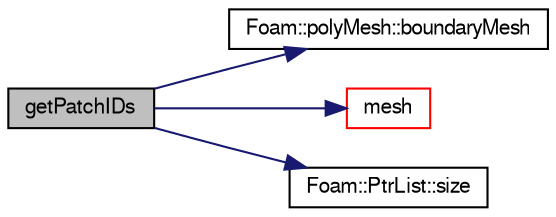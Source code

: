 digraph "getPatchIDs"
{
  bgcolor="transparent";
  edge [fontname="FreeSans",fontsize="10",labelfontname="FreeSans",labelfontsize="10"];
  node [fontname="FreeSans",fontsize="10",shape=record];
  rankdir="LR";
  Node860 [label="getPatchIDs",height=0.2,width=0.4,color="black", fillcolor="grey75", style="filled", fontcolor="black"];
  Node860 -> Node861 [color="midnightblue",fontsize="10",style="solid",fontname="FreeSans"];
  Node861 [label="Foam::polyMesh::boundaryMesh",height=0.2,width=0.4,color="black",URL="$a27410.html#a9f2b68c134340291eda6197f47f25484",tooltip="Return boundary mesh. "];
  Node860 -> Node862 [color="midnightblue",fontsize="10",style="solid",fontname="FreeSans"];
  Node862 [label="mesh",height=0.2,width=0.4,color="red",URL="$a24958.html#ae78c91f8ff731c07ccc4351d9fe861ba",tooltip="Access mesh. "];
  Node860 -> Node954 [color="midnightblue",fontsize="10",style="solid",fontname="FreeSans"];
  Node954 [label="Foam::PtrList::size",height=0.2,width=0.4,color="black",URL="$a25914.html#a47b3bf30da1eb3ab8076b5fbe00e0494",tooltip="Return the number of elements in the PtrList. "];
}
